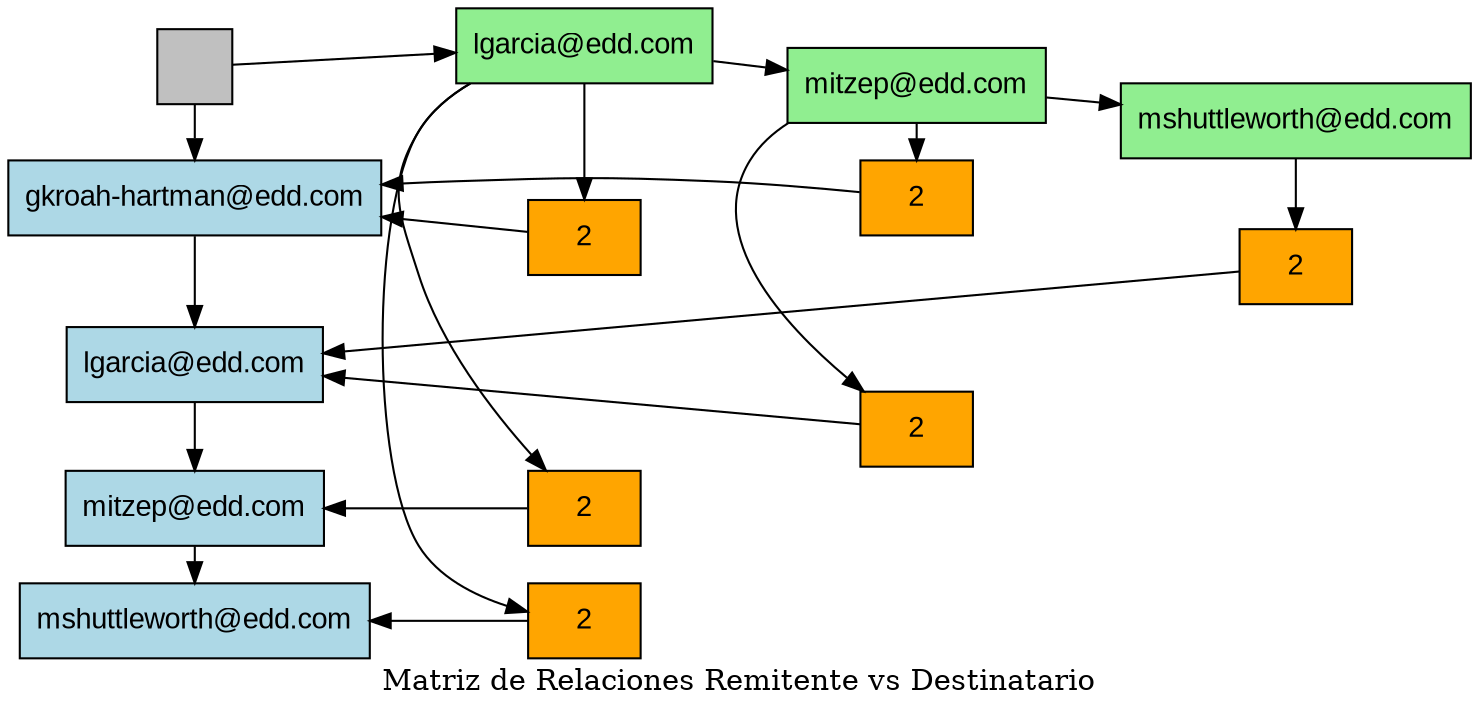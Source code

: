 digraph MatrizRelaciones {
  node [shape=box, style=filled, fontname=Arial];
  rankdir=LR;
  graph [bgcolor=transparent, label="Matriz de Relaciones Remitente vs Destinatario"];

  R [label=" ", fillcolor=gray, width=0.5, height=0.5];
// Destinatarios (cabecera fila superior)
  C0 [label="gkroah-hartman@edd.com", fillcolor=lightblue];
  C1 [label="lgarcia@edd.com", fillcolor=lightblue];
  C2 [label="mitzep@edd.com", fillcolor=lightblue];
  C3 [label="mshuttleworth@edd.com", fillcolor=lightblue];

// Remitentes (cabecera columna izquierda)
  F0 [label="lgarcia@edd.com", fillcolor=lightgreen];
  F1 [label="mitzep@edd.com", fillcolor=lightgreen];
  F2 [label="mshuttleworth@edd.com", fillcolor=lightgreen];

// Celdas de relaciones (intersecciones)
  N_2_1 [label="2", fillcolor=orange];
  F2 -> N_2_1;
  N_2_1 -> C1;
  N_1_0 [label="2", fillcolor=orange];
  F1 -> N_1_0;
  N_1_0 -> C0;
  N_1_1 [label="2", fillcolor=orange];
  F1 -> N_1_1;
  N_1_1 -> C1;
  N_0_3 [label="2", fillcolor=orange];
  F0 -> N_0_3;
  N_0_3 -> C3;
  N_0_0 [label="2", fillcolor=orange];
  F0 -> N_0_0;
  N_0_0 -> C0;
  N_0_2 [label="2", fillcolor=orange];
  F0 -> N_0_2;
  N_0_2 -> C2;

// Conectar nodo raíz con cabeceras
  R -> C0;
  C0 -> C1;
  C1 -> C2;
  C2 -> C3;
  R -> F0;
  F0 -> F1;
  F1 -> F2;

{rank=same; R;
  C0;
  C1;
  C2;
  C3;
}
{rank=same; F0;
  N_0_3;
  N_0_0;
  N_0_2;
}
{rank=same; F1;
  N_1_0;
  N_1_1;
}
{rank=same; F2;
  N_2_1;
}
}
